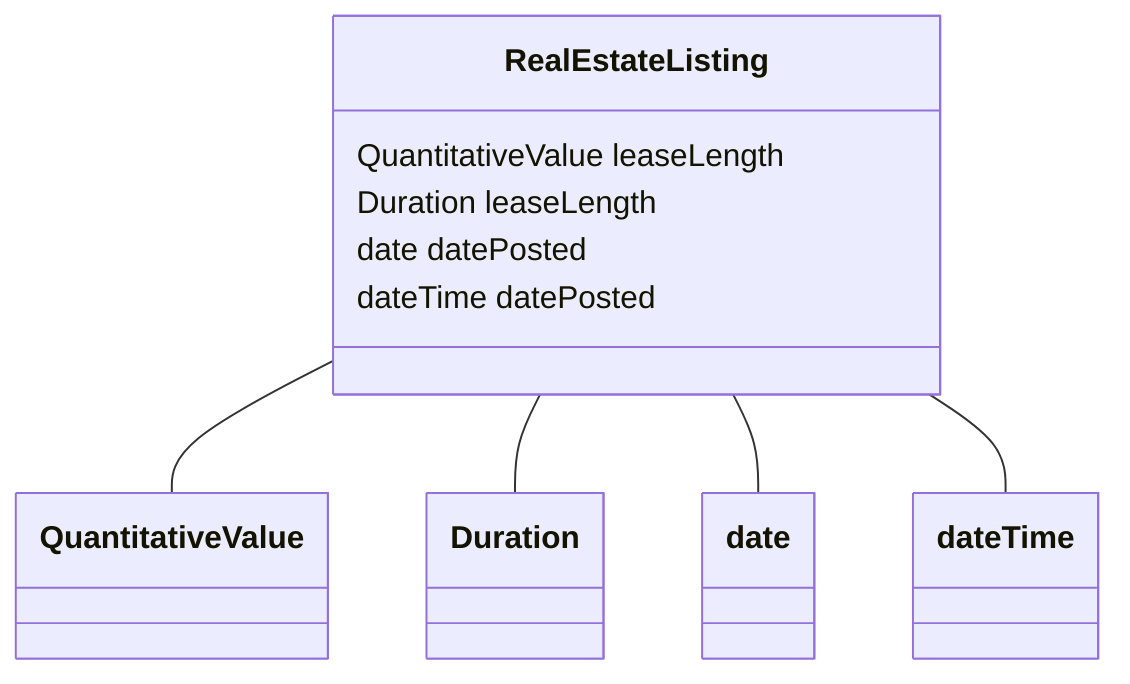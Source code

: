 classDiagram
  RealEstateListing -- QuantitativeValue
  RealEstateListing -- Duration
  RealEstateListing -- date
  RealEstateListing -- dateTime


class RealEstateListing {

  QuantitativeValue leaseLength
  Duration leaseLength
  date datePosted
  dateTime datePosted

 }